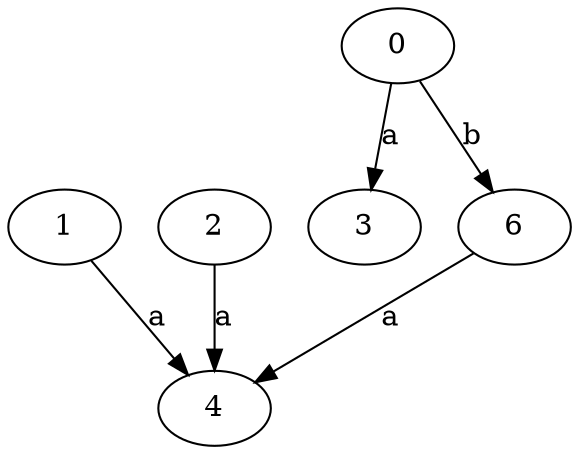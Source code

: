 strict digraph  {
1;
0;
2;
3;
4;
6;
1 -> 4  [label=a];
0 -> 3  [label=a];
0 -> 6  [label=b];
2 -> 4  [label=a];
6 -> 4  [label=a];
}
